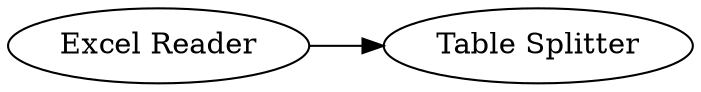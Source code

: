 digraph {
	"2430889243951640181_2" [label="Table Splitter"]
	"2430889243951640181_1" [label="Excel Reader"]
	"2430889243951640181_1" -> "2430889243951640181_2"
	rankdir=LR
}
